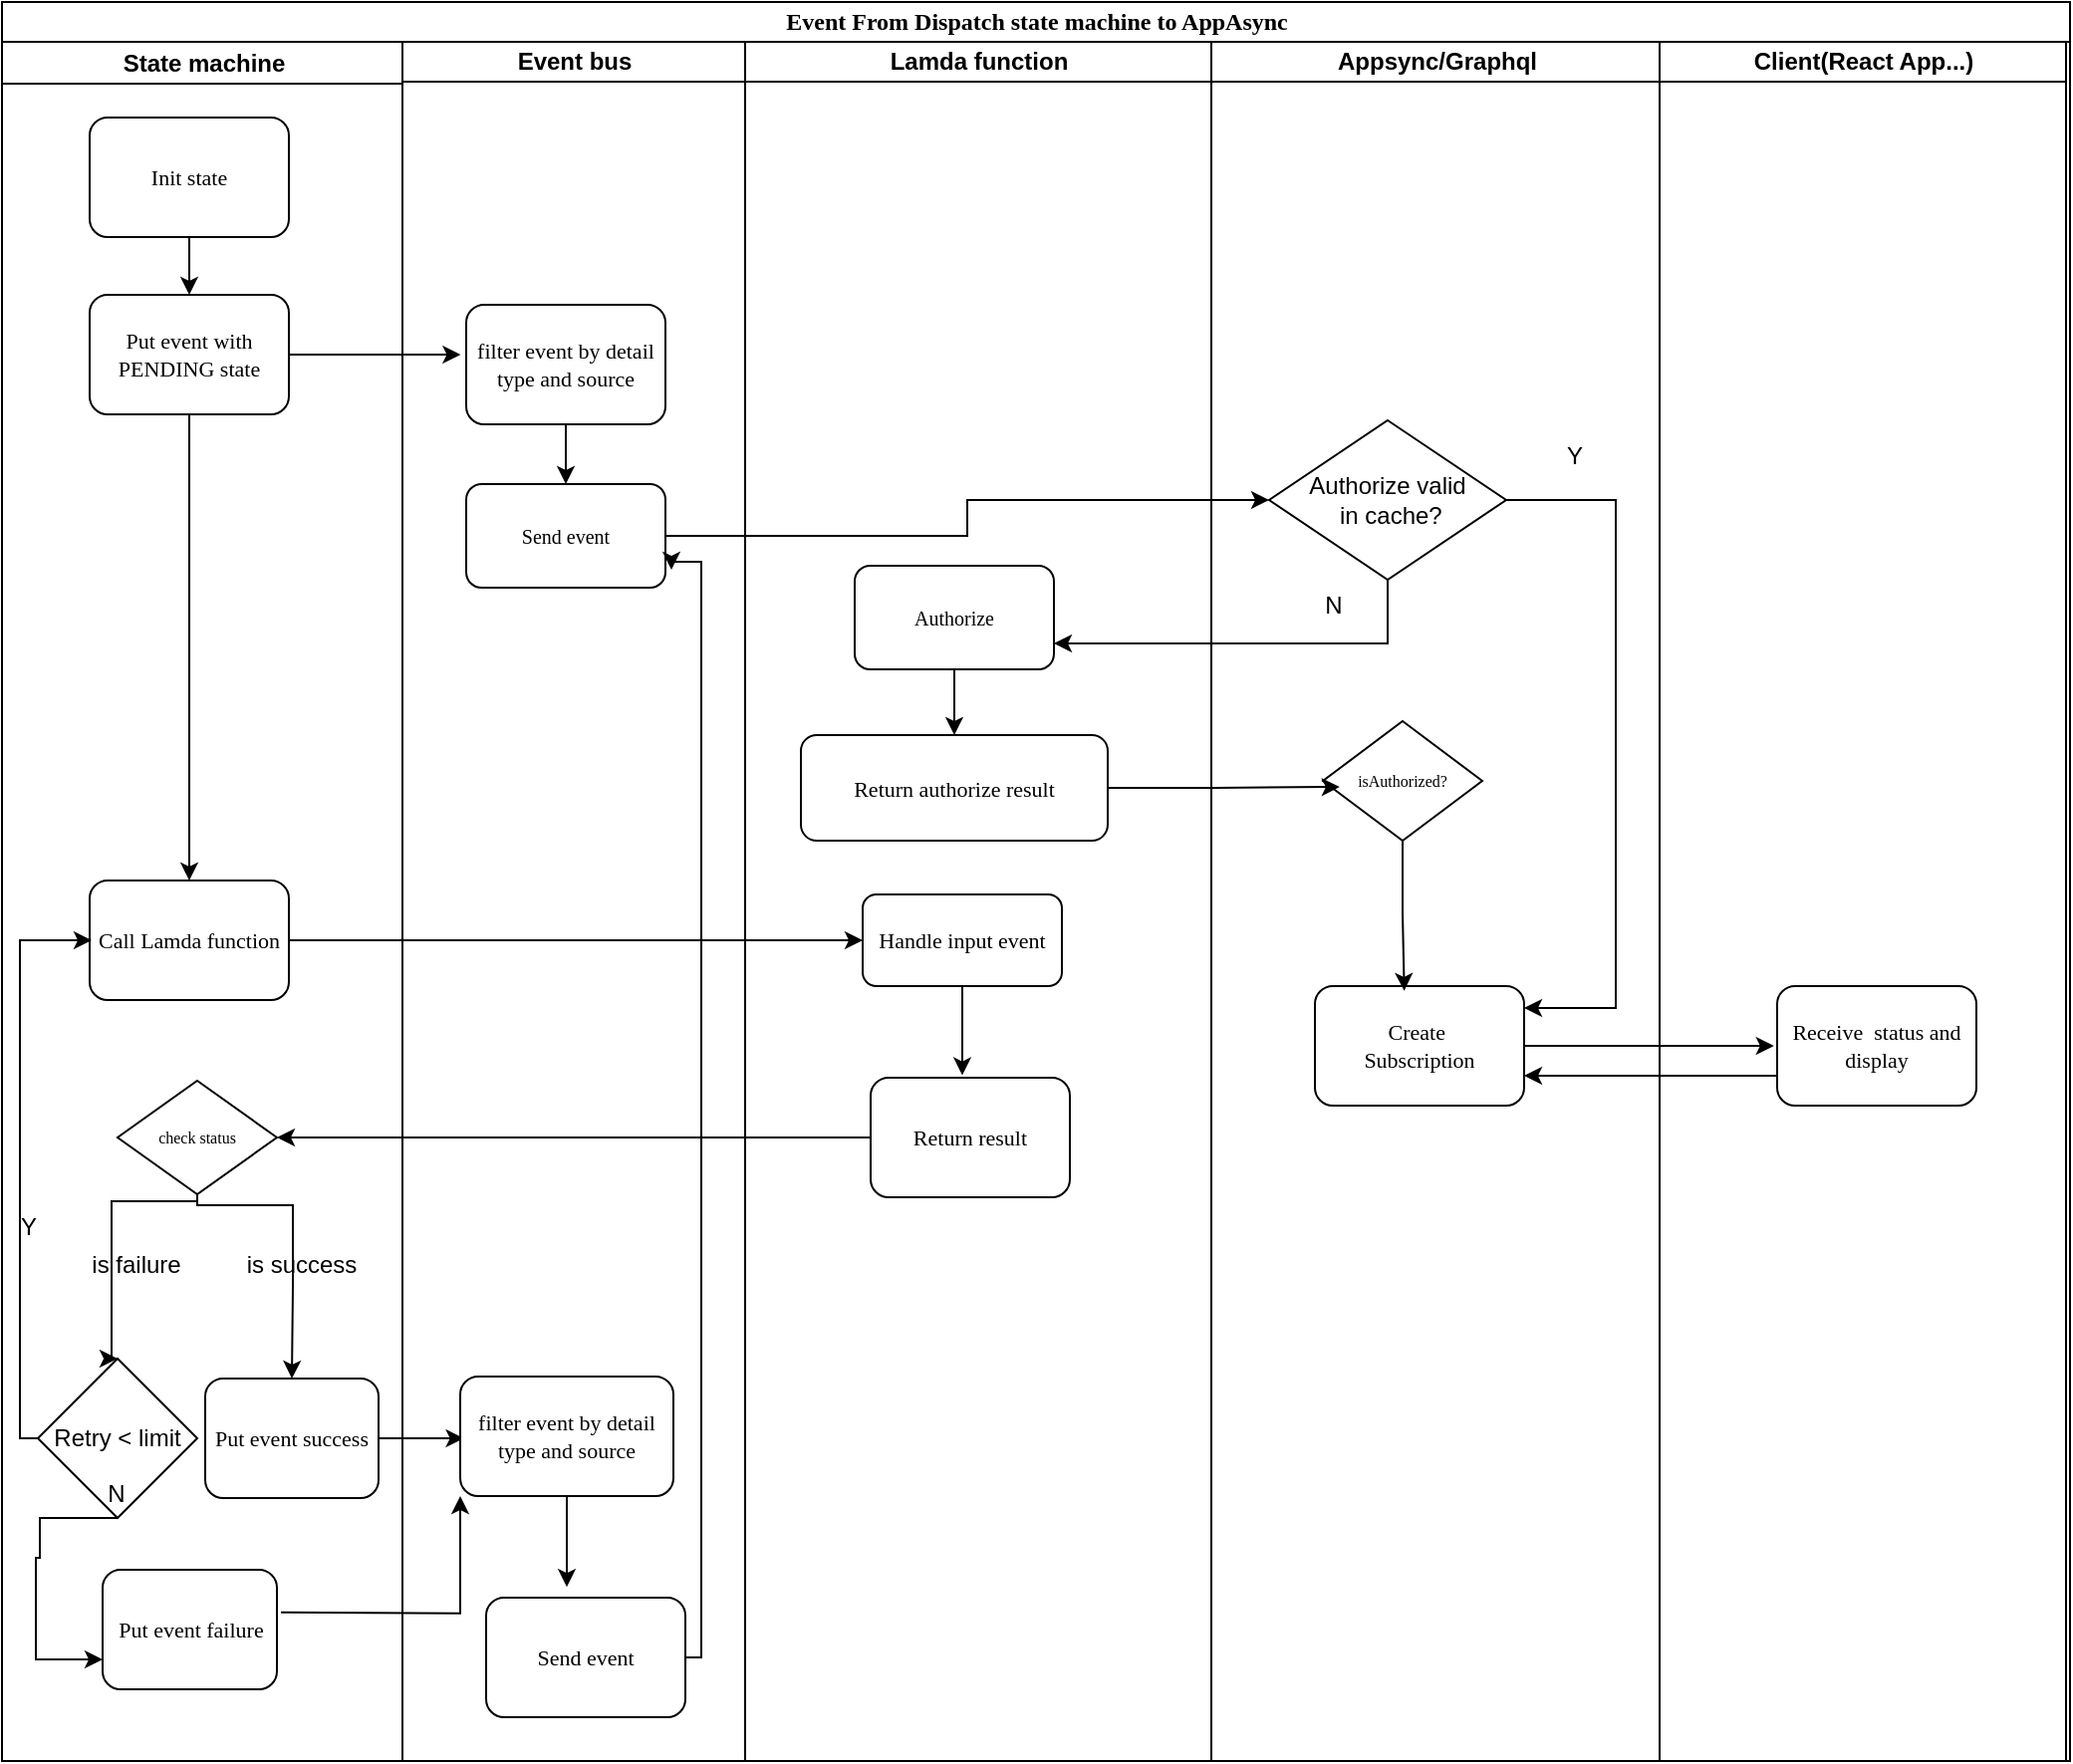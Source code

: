 <mxfile version="22.1.3" type="github">
  <diagram name="Page-1" id="74e2e168-ea6b-b213-b513-2b3c1d86103e">
    <mxGraphModel dx="2150" dy="523" grid="0" gridSize="10" guides="1" tooltips="1" connect="1" arrows="1" fold="1" page="1" pageScale="1" pageWidth="1100" pageHeight="850" background="none" math="0" shadow="0">
      <root>
        <mxCell id="0" />
        <mxCell id="1" parent="0" />
        <mxCell id="77e6c97f196da883-1" value="&lt;font style=&quot;font-size: 12px;&quot;&gt;Event From Dispatch state machine to AppAsync&lt;/font&gt;" style="swimlane;html=1;childLayout=stackLayout;startSize=20;rounded=0;shadow=0;labelBackgroundColor=none;strokeWidth=1;fontFamily=Verdana;fontSize=8;align=center;" parent="1" vertex="1">
          <mxGeometry x="-4" y="60" width="1038" height="883" as="geometry">
            <mxRectangle x="-4" y="60" width="362" height="26" as="alternateBounds" />
          </mxGeometry>
        </mxCell>
        <mxCell id="77e6c97f196da883-2" value="State machine" style="swimlane;html=1;startSize=21;" parent="77e6c97f196da883-1" vertex="1">
          <mxGeometry y="20" width="201" height="863" as="geometry">
            <mxRectangle y="20" width="32" height="863" as="alternateBounds" />
          </mxGeometry>
        </mxCell>
        <mxCell id="QIpghgLkvMzr6BpzST6K-3" style="edgeStyle=orthogonalEdgeStyle;rounded=0;orthogonalLoop=1;jettySize=auto;html=1;entryX=0.5;entryY=0;entryDx=0;entryDy=0;" parent="77e6c97f196da883-2" source="77e6c97f196da883-8" target="Maf3ZS-bsNXaos74aWMZ-1" edge="1">
          <mxGeometry relative="1" as="geometry" />
        </mxCell>
        <mxCell id="77e6c97f196da883-8" value="&lt;span style=&quot;font-size: 11px;&quot;&gt;Init state&lt;/span&gt;" style="rounded=1;whiteSpace=wrap;html=1;shadow=0;labelBackgroundColor=none;strokeWidth=1;fontFamily=Verdana;fontSize=8;align=center;" parent="77e6c97f196da883-2" vertex="1">
          <mxGeometry x="44" y="38" width="100" height="60" as="geometry" />
        </mxCell>
        <mxCell id="QIpghgLkvMzr6BpzST6K-4" style="edgeStyle=orthogonalEdgeStyle;rounded=0;orthogonalLoop=1;jettySize=auto;html=1;" parent="77e6c97f196da883-2" source="Maf3ZS-bsNXaos74aWMZ-1" edge="1">
          <mxGeometry relative="1" as="geometry">
            <mxPoint x="230.2" y="157" as="targetPoint" />
          </mxGeometry>
        </mxCell>
        <mxCell id="QIpghgLkvMzr6BpzST6K-18" style="edgeStyle=orthogonalEdgeStyle;rounded=0;orthogonalLoop=1;jettySize=auto;html=1;entryX=0.5;entryY=0;entryDx=0;entryDy=0;" parent="77e6c97f196da883-2" source="Maf3ZS-bsNXaos74aWMZ-1" target="Maf3ZS-bsNXaos74aWMZ-2" edge="1">
          <mxGeometry relative="1" as="geometry">
            <mxPoint x="94" y="363.6" as="targetPoint" />
          </mxGeometry>
        </mxCell>
        <mxCell id="Maf3ZS-bsNXaos74aWMZ-1" value="&lt;font style=&quot;font-size: 11px;&quot;&gt;Put event with PENDING state&lt;/font&gt;" style="rounded=1;whiteSpace=wrap;html=1;shadow=0;labelBackgroundColor=none;strokeWidth=1;fontFamily=Verdana;fontSize=8;align=center;" parent="77e6c97f196da883-2" vertex="1">
          <mxGeometry x="44" y="127" width="100" height="60" as="geometry" />
        </mxCell>
        <mxCell id="Maf3ZS-bsNXaos74aWMZ-2" value="&lt;font style=&quot;font-size: 11px;&quot;&gt;Call Lamda function&lt;/font&gt;" style="rounded=1;whiteSpace=wrap;html=1;shadow=0;labelBackgroundColor=none;strokeWidth=1;fontFamily=Verdana;fontSize=8;align=center;" parent="77e6c97f196da883-2" vertex="1">
          <mxGeometry x="44" y="421" width="100" height="60" as="geometry" />
        </mxCell>
        <mxCell id="QIpghgLkvMzr6BpzST6K-24" value="" style="edgeStyle=orthogonalEdgeStyle;rounded=0;orthogonalLoop=1;jettySize=auto;html=1;entryX=0.5;entryY=0;entryDx=0;entryDy=0;" parent="77e6c97f196da883-2" source="Maf3ZS-bsNXaos74aWMZ-13" target="Maf3ZS-bsNXaos74aWMZ-21" edge="1">
          <mxGeometry relative="1" as="geometry">
            <mxPoint x="150" y="645" as="targetPoint" />
            <Array as="points">
              <mxPoint x="98" y="584" />
              <mxPoint x="146" y="584" />
              <mxPoint x="146" y="625" />
            </Array>
          </mxGeometry>
        </mxCell>
        <mxCell id="QIpghgLkvMzr6BpzST6K-25" style="edgeStyle=orthogonalEdgeStyle;rounded=0;orthogonalLoop=1;jettySize=auto;html=1;entryX=0.5;entryY=0;entryDx=0;entryDy=0;" parent="77e6c97f196da883-2" source="Maf3ZS-bsNXaos74aWMZ-13" target="Maf3ZS-bsNXaos74aWMZ-14" edge="1">
          <mxGeometry relative="1" as="geometry">
            <Array as="points">
              <mxPoint x="98" y="582" />
              <mxPoint x="55" y="582" />
              <mxPoint x="55" y="661" />
            </Array>
          </mxGeometry>
        </mxCell>
        <mxCell id="Maf3ZS-bsNXaos74aWMZ-13" value="check status" style="rhombus;whiteSpace=wrap;html=1;rounded=0;shadow=0;labelBackgroundColor=none;strokeWidth=1;fontFamily=Verdana;fontSize=8;align=center;" parent="77e6c97f196da883-2" vertex="1">
          <mxGeometry x="58" y="521.5" width="80" height="57" as="geometry" />
        </mxCell>
        <mxCell id="QIpghgLkvMzr6BpzST6K-27" style="edgeStyle=orthogonalEdgeStyle;rounded=0;orthogonalLoop=1;jettySize=auto;html=1;entryX=0.01;entryY=0.5;entryDx=0;entryDy=0;entryPerimeter=0;" parent="77e6c97f196da883-2" source="Maf3ZS-bsNXaos74aWMZ-14" target="Maf3ZS-bsNXaos74aWMZ-2" edge="1">
          <mxGeometry relative="1" as="geometry">
            <mxPoint x="40.6" y="426.0" as="targetPoint" />
            <Array as="points">
              <mxPoint x="9" y="701" />
              <mxPoint x="9" y="451" />
            </Array>
          </mxGeometry>
        </mxCell>
        <mxCell id="QIpghgLkvMzr6BpzST6K-28" style="edgeStyle=orthogonalEdgeStyle;rounded=0;orthogonalLoop=1;jettySize=auto;html=1;entryX=0;entryY=0.75;entryDx=0;entryDy=0;exitX=0.5;exitY=1;exitDx=0;exitDy=0;" parent="77e6c97f196da883-2" source="Maf3ZS-bsNXaos74aWMZ-14" target="Maf3ZS-bsNXaos74aWMZ-20" edge="1">
          <mxGeometry relative="1" as="geometry">
            <mxPoint x="58" y="754" as="sourcePoint" />
            <Array as="points">
              <mxPoint x="19" y="741" />
              <mxPoint x="19" y="761" />
              <mxPoint x="17" y="761" />
              <mxPoint x="17" y="812" />
            </Array>
          </mxGeometry>
        </mxCell>
        <mxCell id="Maf3ZS-bsNXaos74aWMZ-14" value="Retry &amp;lt; limit" style="rhombus;whiteSpace=wrap;html=1;" parent="77e6c97f196da883-2" vertex="1">
          <mxGeometry x="18" y="661" width="80" height="80" as="geometry" />
        </mxCell>
        <mxCell id="Maf3ZS-bsNXaos74aWMZ-15" value="is failure" style="text;html=1;align=center;verticalAlign=middle;resizable=0;points=[];autosize=1;strokeColor=none;fillColor=none;" parent="77e6c97f196da883-2" vertex="1">
          <mxGeometry x="35" y="601" width="63" height="26" as="geometry" />
        </mxCell>
        <mxCell id="Maf3ZS-bsNXaos74aWMZ-19" value="Y" style="text;html=1;align=center;verticalAlign=middle;resizable=0;points=[];autosize=1;strokeColor=none;fillColor=none;" parent="77e6c97f196da883-2" vertex="1">
          <mxGeometry y="582" width="26" height="26" as="geometry" />
        </mxCell>
        <mxCell id="Maf3ZS-bsNXaos74aWMZ-20" value="&lt;font style=&quot;font-size: 11px;&quot;&gt;Put event failure&lt;/font&gt;" style="rounded=1;whiteSpace=wrap;html=1;shadow=0;labelBackgroundColor=none;strokeWidth=1;fontFamily=Verdana;fontSize=8;align=center;" parent="77e6c97f196da883-2" vertex="1">
          <mxGeometry x="50.5" y="767" width="87.5" height="60" as="geometry" />
        </mxCell>
        <mxCell id="QIpghgLkvMzr6BpzST6K-29" style="edgeStyle=orthogonalEdgeStyle;rounded=0;orthogonalLoop=1;jettySize=auto;html=1;" parent="77e6c97f196da883-2" source="Maf3ZS-bsNXaos74aWMZ-21" edge="1">
          <mxGeometry relative="1" as="geometry">
            <mxPoint x="231.8" y="701" as="targetPoint" />
          </mxGeometry>
        </mxCell>
        <mxCell id="Maf3ZS-bsNXaos74aWMZ-21" value="&lt;font style=&quot;font-size: 11px;&quot;&gt;Put event success&lt;/font&gt;" style="rounded=1;whiteSpace=wrap;html=1;shadow=0;labelBackgroundColor=none;strokeWidth=1;fontFamily=Verdana;fontSize=8;align=center;" parent="77e6c97f196da883-2" vertex="1">
          <mxGeometry x="102" y="671" width="87" height="60" as="geometry" />
        </mxCell>
        <mxCell id="QIpghgLkvMzr6BpzST6K-23" value="is success" style="text;html=1;align=center;verticalAlign=middle;resizable=0;points=[];autosize=1;strokeColor=none;fillColor=none;" parent="77e6c97f196da883-2" vertex="1">
          <mxGeometry x="113" y="601" width="73" height="26" as="geometry" />
        </mxCell>
        <mxCell id="77e6c97f196da883-3" value="Event bus" style="swimlane;html=1;startSize=20;" parent="77e6c97f196da883-1" vertex="1">
          <mxGeometry x="201" y="20" width="172" height="863" as="geometry" />
        </mxCell>
        <mxCell id="QIpghgLkvMzr6BpzST6K-5" style="edgeStyle=orthogonalEdgeStyle;rounded=0;orthogonalLoop=1;jettySize=auto;html=1;entryX=0.5;entryY=0;entryDx=0;entryDy=0;" parent="77e6c97f196da883-3" source="77e6c97f196da883-11" target="QIpghgLkvMzr6BpzST6K-1" edge="1">
          <mxGeometry relative="1" as="geometry" />
        </mxCell>
        <mxCell id="77e6c97f196da883-11" value="&lt;font style=&quot;font-size: 11px;&quot;&gt;filter event by detail type and source&lt;/font&gt;" style="rounded=1;whiteSpace=wrap;html=1;shadow=0;labelBackgroundColor=none;strokeWidth=1;fontFamily=Verdana;fontSize=8;align=center;" parent="77e6c97f196da883-3" vertex="1">
          <mxGeometry x="32" y="132" width="100" height="60" as="geometry" />
        </mxCell>
        <mxCell id="QIpghgLkvMzr6BpzST6K-35" style="edgeStyle=orthogonalEdgeStyle;rounded=0;orthogonalLoop=1;jettySize=auto;html=1;" parent="77e6c97f196da883-3" source="Maf3ZS-bsNXaos74aWMZ-38" edge="1">
          <mxGeometry relative="1" as="geometry">
            <mxPoint x="82.5" y="775.6" as="targetPoint" />
          </mxGeometry>
        </mxCell>
        <mxCell id="Maf3ZS-bsNXaos74aWMZ-38" value="&lt;font style=&quot;font-size: 11px;&quot;&gt;filter event by detail type and source&lt;/font&gt;" style="rounded=1;whiteSpace=wrap;html=1;shadow=0;labelBackgroundColor=none;strokeWidth=1;fontFamily=Verdana;fontSize=8;align=center;" parent="77e6c97f196da883-3" vertex="1">
          <mxGeometry x="29" y="670" width="107" height="60" as="geometry" />
        </mxCell>
        <mxCell id="QIpghgLkvMzr6BpzST6K-1" value="&lt;font style=&quot;font-size: 10px;&quot;&gt;Send event&lt;/font&gt;" style="rounded=1;whiteSpace=wrap;html=1;shadow=0;labelBackgroundColor=none;strokeWidth=1;fontFamily=Verdana;fontSize=8;align=center;" parent="77e6c97f196da883-3" vertex="1">
          <mxGeometry x="32" y="222" width="100" height="52" as="geometry" />
        </mxCell>
        <mxCell id="QIpghgLkvMzr6BpzST6K-39" style="edgeStyle=orthogonalEdgeStyle;rounded=0;orthogonalLoop=1;jettySize=auto;html=1;" parent="77e6c97f196da883-3" source="QIpghgLkvMzr6BpzST6K-2" edge="1">
          <mxGeometry relative="1" as="geometry">
            <mxPoint x="135" y="265" as="targetPoint" />
            <Array as="points">
              <mxPoint x="150" y="811" />
              <mxPoint x="150" y="261" />
              <mxPoint x="135" y="261" />
            </Array>
          </mxGeometry>
        </mxCell>
        <mxCell id="QIpghgLkvMzr6BpzST6K-2" value="&lt;font style=&quot;font-size: 11px;&quot;&gt;Send event&lt;/font&gt;" style="rounded=1;whiteSpace=wrap;html=1;shadow=0;labelBackgroundColor=none;strokeWidth=1;fontFamily=Verdana;fontSize=8;align=center;" parent="77e6c97f196da883-3" vertex="1">
          <mxGeometry x="42" y="781" width="100" height="60" as="geometry" />
        </mxCell>
        <mxCell id="QIpghgLkvMzr6BpzST6K-34" style="edgeStyle=orthogonalEdgeStyle;rounded=0;orthogonalLoop=1;jettySize=auto;html=1;entryX=0;entryY=1;entryDx=0;entryDy=0;" parent="77e6c97f196da883-3" target="Maf3ZS-bsNXaos74aWMZ-38" edge="1">
          <mxGeometry relative="1" as="geometry">
            <mxPoint x="25.6" y="719.0" as="targetPoint" />
            <mxPoint x="-61" y="788.4" as="sourcePoint" />
          </mxGeometry>
        </mxCell>
        <mxCell id="77e6c97f196da883-4" value="Lamda function" style="swimlane;html=1;startSize=20;" parent="77e6c97f196da883-1" vertex="1">
          <mxGeometry x="373" y="20" width="234" height="863" as="geometry" />
        </mxCell>
        <mxCell id="QIpghgLkvMzr6BpzST6K-13" style="edgeStyle=orthogonalEdgeStyle;rounded=0;orthogonalLoop=1;jettySize=auto;html=1;" parent="77e6c97f196da883-4" source="53MZQAA7YfgG2Zlfjkk--3" target="uNjCNpkvFwnkPZsFPd4E-6" edge="1">
          <mxGeometry relative="1" as="geometry" />
        </mxCell>
        <mxCell id="53MZQAA7YfgG2Zlfjkk--3" value="&lt;font style=&quot;font-size: 10px;&quot;&gt;Authorize&lt;/font&gt;" style="rounded=1;whiteSpace=wrap;html=1;shadow=0;labelBackgroundColor=none;strokeWidth=1;fontFamily=Verdana;fontSize=8;align=center;" parent="77e6c97f196da883-4" vertex="1">
          <mxGeometry x="55" y="263" width="100" height="52" as="geometry" />
        </mxCell>
        <mxCell id="QIpghgLkvMzr6BpzST6K-21" style="edgeStyle=orthogonalEdgeStyle;rounded=0;orthogonalLoop=1;jettySize=auto;html=1;" parent="77e6c97f196da883-4" source="uNjCNpkvFwnkPZsFPd4E-8" edge="1">
          <mxGeometry relative="1" as="geometry">
            <mxPoint x="109" y="518.8" as="targetPoint" />
          </mxGeometry>
        </mxCell>
        <mxCell id="uNjCNpkvFwnkPZsFPd4E-8" value="&lt;font style=&quot;font-size: 11px;&quot;&gt;Handle input event&lt;/font&gt;" style="rounded=1;whiteSpace=wrap;html=1;shadow=0;labelBackgroundColor=none;strokeWidth=1;fontFamily=Verdana;fontSize=8;align=center;" parent="77e6c97f196da883-4" vertex="1">
          <mxGeometry x="59" y="428" width="100" height="46" as="geometry" />
        </mxCell>
        <mxCell id="uNjCNpkvFwnkPZsFPd4E-6" value="&lt;font style=&quot;font-size: 11px;&quot;&gt;Return&amp;nbsp;authorize result&lt;/font&gt;" style="rounded=1;whiteSpace=wrap;html=1;shadow=0;labelBackgroundColor=none;strokeWidth=1;fontFamily=Verdana;fontSize=8;align=center;" parent="77e6c97f196da883-4" vertex="1">
          <mxGeometry x="28" y="348" width="154" height="53" as="geometry" />
        </mxCell>
        <mxCell id="uNjCNpkvFwnkPZsFPd4E-11" value="&lt;font style=&quot;font-size: 11px;&quot;&gt;Return result&lt;/font&gt;" style="rounded=1;whiteSpace=wrap;html=1;shadow=0;labelBackgroundColor=none;strokeWidth=1;fontFamily=Verdana;fontSize=8;align=center;" parent="77e6c97f196da883-4" vertex="1">
          <mxGeometry x="63" y="520" width="100" height="60" as="geometry" />
        </mxCell>
        <mxCell id="77e6c97f196da883-5" value="Appsync/Graphql" style="swimlane;html=1;startSize=20;" parent="77e6c97f196da883-1" vertex="1">
          <mxGeometry x="607" y="20" width="225" height="863" as="geometry" />
        </mxCell>
        <mxCell id="QIpghgLkvMzr6BpzST6K-16" style="edgeStyle=orthogonalEdgeStyle;rounded=0;orthogonalLoop=1;jettySize=auto;html=1;" parent="77e6c97f196da883-5" source="77e6c97f196da883-15" edge="1">
          <mxGeometry relative="1" as="geometry">
            <mxPoint x="282.4" y="504" as="targetPoint" />
          </mxGeometry>
        </mxCell>
        <mxCell id="77e6c97f196da883-15" value="&lt;font style=&quot;font-size: 11px;&quot;&gt;Create&amp;nbsp;&lt;br&gt;Subscription&lt;/font&gt;" style="rounded=1;whiteSpace=wrap;html=1;shadow=0;labelBackgroundColor=none;strokeWidth=1;fontFamily=Verdana;fontSize=8;align=center;" parent="77e6c97f196da883-5" vertex="1">
          <mxGeometry x="52" y="474" width="105" height="60" as="geometry" />
        </mxCell>
        <mxCell id="QIpghgLkvMzr6BpzST6K-10" style="edgeStyle=orthogonalEdgeStyle;rounded=0;orthogonalLoop=1;jettySize=auto;html=1;" parent="77e6c97f196da883-5" source="Maf3ZS-bsNXaos74aWMZ-4" target="77e6c97f196da883-15" edge="1">
          <mxGeometry relative="1" as="geometry">
            <Array as="points">
              <mxPoint x="203" y="230" />
              <mxPoint x="203" y="485" />
            </Array>
          </mxGeometry>
        </mxCell>
        <mxCell id="Maf3ZS-bsNXaos74aWMZ-4" value="Authorize valid&lt;br&gt;&amp;nbsp;in cache?" style="rhombus;whiteSpace=wrap;html=1;" parent="77e6c97f196da883-5" vertex="1">
          <mxGeometry x="29" y="190" width="119" height="80" as="geometry" />
        </mxCell>
        <mxCell id="53MZQAA7YfgG2Zlfjkk--2" value="isAuthorized?" style="rhombus;whiteSpace=wrap;html=1;rounded=0;shadow=0;labelBackgroundColor=none;strokeWidth=1;fontFamily=Verdana;fontSize=8;align=center;" parent="77e6c97f196da883-5" vertex="1">
          <mxGeometry x="56" y="341" width="80" height="60" as="geometry" />
        </mxCell>
        <mxCell id="Maf3ZS-bsNXaos74aWMZ-28" value="Y" style="text;html=1;align=center;verticalAlign=middle;resizable=0;points=[];autosize=1;strokeColor=none;fillColor=none;" parent="77e6c97f196da883-5" vertex="1">
          <mxGeometry x="169" y="195" width="26" height="26" as="geometry" />
        </mxCell>
        <mxCell id="QIpghgLkvMzr6BpzST6K-15" style="edgeStyle=orthogonalEdgeStyle;rounded=0;orthogonalLoop=1;jettySize=auto;html=1;entryX=0.427;entryY=0.04;entryDx=0;entryDy=0;entryPerimeter=0;" parent="77e6c97f196da883-5" source="53MZQAA7YfgG2Zlfjkk--2" target="77e6c97f196da883-15" edge="1">
          <mxGeometry relative="1" as="geometry" />
        </mxCell>
        <mxCell id="QIpghgLkvMzr6BpzST6K-37" value="N" style="text;html=1;align=center;verticalAlign=middle;resizable=0;points=[];autosize=1;strokeColor=none;fillColor=none;" parent="77e6c97f196da883-5" vertex="1">
          <mxGeometry x="47" y="270" width="27" height="26" as="geometry" />
        </mxCell>
        <mxCell id="Maf3ZS-bsNXaos74aWMZ-5" value="Client(React App...)" style="swimlane;html=1;startSize=20;" parent="77e6c97f196da883-1" vertex="1">
          <mxGeometry x="832" y="20" width="204" height="863" as="geometry" />
        </mxCell>
        <mxCell id="Maf3ZS-bsNXaos74aWMZ-6" value="&lt;font style=&quot;font-size: 11px;&quot;&gt;Receive&amp;nbsp; status and display&lt;/font&gt;" style="rounded=1;whiteSpace=wrap;html=1;shadow=0;labelBackgroundColor=none;strokeWidth=1;fontFamily=Verdana;fontSize=8;align=center;" parent="Maf3ZS-bsNXaos74aWMZ-5" vertex="1">
          <mxGeometry x="59" y="474" width="100" height="60" as="geometry" />
        </mxCell>
        <mxCell id="QIpghgLkvMzr6BpzST6K-8" style="edgeStyle=orthogonalEdgeStyle;rounded=0;orthogonalLoop=1;jettySize=auto;html=1;entryX=0;entryY=0.5;entryDx=0;entryDy=0;" parent="77e6c97f196da883-1" source="QIpghgLkvMzr6BpzST6K-1" target="Maf3ZS-bsNXaos74aWMZ-4" edge="1">
          <mxGeometry relative="1" as="geometry" />
        </mxCell>
        <mxCell id="QIpghgLkvMzr6BpzST6K-11" style="edgeStyle=orthogonalEdgeStyle;rounded=0;orthogonalLoop=1;jettySize=auto;html=1;entryX=1;entryY=0.75;entryDx=0;entryDy=0;" parent="77e6c97f196da883-1" source="Maf3ZS-bsNXaos74aWMZ-4" target="53MZQAA7YfgG2Zlfjkk--3" edge="1">
          <mxGeometry relative="1" as="geometry">
            <Array as="points">
              <mxPoint x="696" y="322" />
            </Array>
          </mxGeometry>
        </mxCell>
        <mxCell id="QIpghgLkvMzr6BpzST6K-14" style="edgeStyle=orthogonalEdgeStyle;rounded=0;orthogonalLoop=1;jettySize=auto;html=1;entryX=0.105;entryY=0.55;entryDx=0;entryDy=0;entryPerimeter=0;" parent="77e6c97f196da883-1" source="uNjCNpkvFwnkPZsFPd4E-6" target="53MZQAA7YfgG2Zlfjkk--2" edge="1">
          <mxGeometry relative="1" as="geometry" />
        </mxCell>
        <mxCell id="QIpghgLkvMzr6BpzST6K-17" style="edgeStyle=orthogonalEdgeStyle;rounded=0;orthogonalLoop=1;jettySize=auto;html=1;entryX=1;entryY=0.75;entryDx=0;entryDy=0;" parent="77e6c97f196da883-1" source="Maf3ZS-bsNXaos74aWMZ-6" target="77e6c97f196da883-15" edge="1">
          <mxGeometry relative="1" as="geometry">
            <Array as="points">
              <mxPoint x="857" y="539" />
              <mxPoint x="857" y="539" />
            </Array>
          </mxGeometry>
        </mxCell>
        <mxCell id="QIpghgLkvMzr6BpzST6K-19" style="edgeStyle=orthogonalEdgeStyle;rounded=0;orthogonalLoop=1;jettySize=auto;html=1;entryX=0;entryY=0.5;entryDx=0;entryDy=0;" parent="77e6c97f196da883-1" source="Maf3ZS-bsNXaos74aWMZ-2" target="uNjCNpkvFwnkPZsFPd4E-8" edge="1">
          <mxGeometry relative="1" as="geometry" />
        </mxCell>
        <mxCell id="QIpghgLkvMzr6BpzST6K-22" style="edgeStyle=orthogonalEdgeStyle;rounded=0;orthogonalLoop=1;jettySize=auto;html=1;entryX=1;entryY=0.5;entryDx=0;entryDy=0;" parent="77e6c97f196da883-1" source="uNjCNpkvFwnkPZsFPd4E-11" target="Maf3ZS-bsNXaos74aWMZ-13" edge="1">
          <mxGeometry relative="1" as="geometry" />
        </mxCell>
        <mxCell id="QIpghgLkvMzr6BpzST6K-38" value="N" style="text;html=1;align=center;verticalAlign=middle;resizable=0;points=[];autosize=1;strokeColor=none;fillColor=none;" parent="1" vertex="1">
          <mxGeometry x="39" y="796" width="27" height="26" as="geometry" />
        </mxCell>
      </root>
    </mxGraphModel>
  </diagram>
</mxfile>
